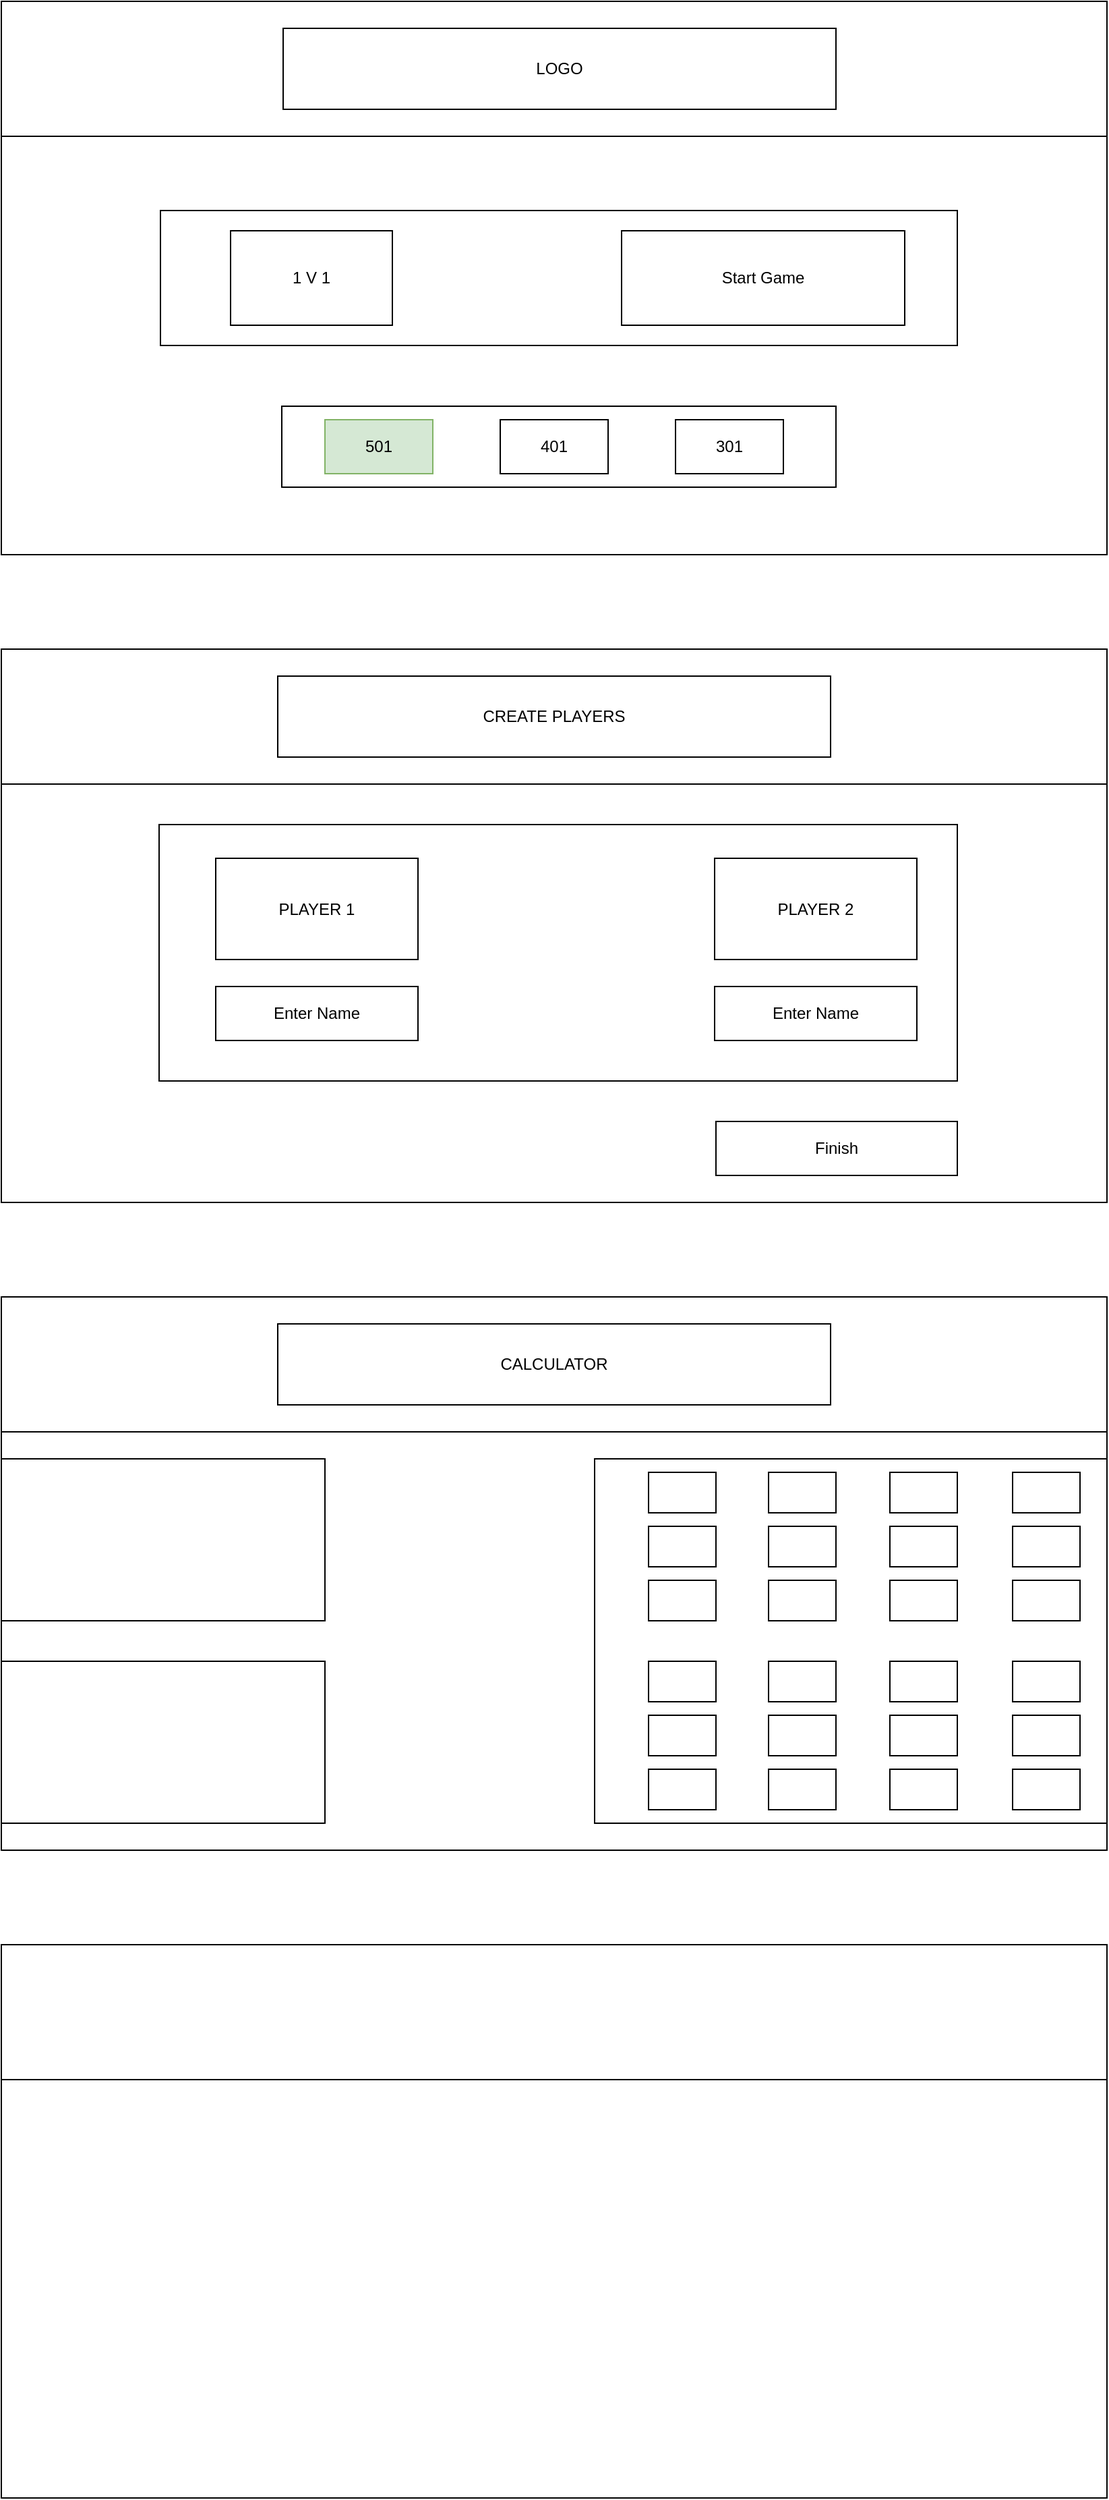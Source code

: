 <mxfile version="20.8.10" type="device"><diagram name="Seite-1" id="paZLR1A8twuQFrYivaNH"><mxGraphModel dx="797" dy="455" grid="1" gridSize="10" guides="1" tooltips="1" connect="1" arrows="1" fold="1" page="1" pageScale="1" pageWidth="827" pageHeight="1169" math="0" shadow="0"><root><mxCell id="0"/><mxCell id="1" parent="0"/><mxCell id="XDDbklvxgR-TvzOWc_MV-14" value="" style="rounded=0;whiteSpace=wrap;html=1;" vertex="1" parent="1"><mxGeometry width="820" height="410" as="geometry"/></mxCell><mxCell id="XDDbklvxgR-TvzOWc_MV-15" value="" style="rounded=0;whiteSpace=wrap;html=1;" vertex="1" parent="1"><mxGeometry y="480" width="820" height="410" as="geometry"/></mxCell><mxCell id="XDDbklvxgR-TvzOWc_MV-16" value="" style="rounded=0;whiteSpace=wrap;html=1;" vertex="1" parent="1"><mxGeometry y="960" width="820" height="410" as="geometry"/></mxCell><mxCell id="XDDbklvxgR-TvzOWc_MV-17" value="" style="rounded=0;whiteSpace=wrap;html=1;" vertex="1" parent="1"><mxGeometry y="1440" width="820" height="410" as="geometry"/></mxCell><mxCell id="XDDbklvxgR-TvzOWc_MV-18" value="" style="rounded=0;whiteSpace=wrap;html=1;" vertex="1" parent="1"><mxGeometry width="820" height="100" as="geometry"/></mxCell><mxCell id="XDDbklvxgR-TvzOWc_MV-19" value="" style="rounded=0;whiteSpace=wrap;html=1;" vertex="1" parent="1"><mxGeometry y="480" width="820" height="100" as="geometry"/></mxCell><mxCell id="XDDbklvxgR-TvzOWc_MV-20" value="" style="rounded=0;whiteSpace=wrap;html=1;" vertex="1" parent="1"><mxGeometry y="960" width="820" height="100" as="geometry"/></mxCell><mxCell id="XDDbklvxgR-TvzOWc_MV-21" value="" style="rounded=0;whiteSpace=wrap;html=1;" vertex="1" parent="1"><mxGeometry y="1440" width="820" height="100" as="geometry"/></mxCell><mxCell id="XDDbklvxgR-TvzOWc_MV-25" value="LOGO" style="rounded=0;whiteSpace=wrap;html=1;" vertex="1" parent="1"><mxGeometry x="209" y="20" width="410" height="60" as="geometry"/></mxCell><mxCell id="XDDbklvxgR-TvzOWc_MV-27" value="" style="rounded=0;whiteSpace=wrap;html=1;" vertex="1" parent="1"><mxGeometry x="118" y="155" width="591" height="100" as="geometry"/></mxCell><mxCell id="XDDbklvxgR-TvzOWc_MV-28" value="" style="rounded=0;whiteSpace=wrap;html=1;" vertex="1" parent="1"><mxGeometry x="208" y="300" width="411" height="60" as="geometry"/></mxCell><mxCell id="XDDbklvxgR-TvzOWc_MV-29" value="501" style="rounded=0;whiteSpace=wrap;html=1;fillColor=#d5e8d4;strokeColor=#82b366;" vertex="1" parent="1"><mxGeometry x="240" y="310" width="80" height="40" as="geometry"/></mxCell><mxCell id="XDDbklvxgR-TvzOWc_MV-31" value="401" style="rounded=0;whiteSpace=wrap;html=1;" vertex="1" parent="1"><mxGeometry x="370" y="310" width="80" height="40" as="geometry"/></mxCell><mxCell id="XDDbklvxgR-TvzOWc_MV-32" value="301" style="rounded=0;whiteSpace=wrap;html=1;" vertex="1" parent="1"><mxGeometry x="500" y="310" width="80" height="40" as="geometry"/></mxCell><mxCell id="XDDbklvxgR-TvzOWc_MV-33" value="1 V 1" style="rounded=0;whiteSpace=wrap;html=1;" vertex="1" parent="1"><mxGeometry x="170" y="170" width="120" height="70" as="geometry"/></mxCell><mxCell id="XDDbklvxgR-TvzOWc_MV-34" value="Start Game" style="rounded=0;whiteSpace=wrap;html=1;" vertex="1" parent="1"><mxGeometry x="460" y="170" width="210" height="70" as="geometry"/></mxCell><mxCell id="XDDbklvxgR-TvzOWc_MV-35" value="CREATE PLAYERS" style="rounded=0;whiteSpace=wrap;html=1;" vertex="1" parent="1"><mxGeometry x="205" y="500" width="410" height="60" as="geometry"/></mxCell><mxCell id="XDDbklvxgR-TvzOWc_MV-36" value="" style="rounded=0;whiteSpace=wrap;html=1;" vertex="1" parent="1"><mxGeometry x="117" y="610" width="592" height="190" as="geometry"/></mxCell><mxCell id="XDDbklvxgR-TvzOWc_MV-38" value="PLAYER 1" style="rounded=0;whiteSpace=wrap;html=1;" vertex="1" parent="1"><mxGeometry x="159" y="635" width="150" height="75" as="geometry"/></mxCell><mxCell id="XDDbklvxgR-TvzOWc_MV-40" value="PLAYER 2" style="rounded=0;whiteSpace=wrap;html=1;" vertex="1" parent="1"><mxGeometry x="529" y="635" width="150" height="75" as="geometry"/></mxCell><mxCell id="XDDbklvxgR-TvzOWc_MV-41" value="Enter Name" style="rounded=0;whiteSpace=wrap;html=1;" vertex="1" parent="1"><mxGeometry x="159" y="730" width="150" height="40" as="geometry"/></mxCell><mxCell id="XDDbklvxgR-TvzOWc_MV-42" value="Enter Name" style="rounded=0;whiteSpace=wrap;html=1;" vertex="1" parent="1"><mxGeometry x="529" y="730" width="150" height="40" as="geometry"/></mxCell><mxCell id="XDDbklvxgR-TvzOWc_MV-44" value="Finish" style="rounded=0;whiteSpace=wrap;html=1;" vertex="1" parent="1"><mxGeometry x="530" y="830" width="179" height="40" as="geometry"/></mxCell><mxCell id="XDDbklvxgR-TvzOWc_MV-46" value="CALCULATOR" style="rounded=0;whiteSpace=wrap;html=1;" vertex="1" parent="1"><mxGeometry x="205" y="980" width="410" height="60" as="geometry"/></mxCell><mxCell id="XDDbklvxgR-TvzOWc_MV-47" value="" style="rounded=0;whiteSpace=wrap;html=1;" vertex="1" parent="1"><mxGeometry y="1080" width="240" height="120" as="geometry"/></mxCell><mxCell id="XDDbklvxgR-TvzOWc_MV-50" value="" style="rounded=0;whiteSpace=wrap;html=1;" vertex="1" parent="1"><mxGeometry y="1230" width="240" height="120" as="geometry"/></mxCell><mxCell id="XDDbklvxgR-TvzOWc_MV-51" value="" style="rounded=0;whiteSpace=wrap;html=1;" vertex="1" parent="1"><mxGeometry x="440" y="1080" width="380" height="270" as="geometry"/></mxCell><mxCell id="XDDbklvxgR-TvzOWc_MV-55" value="" style="rounded=0;whiteSpace=wrap;html=1;" vertex="1" parent="1"><mxGeometry x="480" y="1090" width="50" height="30" as="geometry"/></mxCell><mxCell id="XDDbklvxgR-TvzOWc_MV-69" value="" style="rounded=0;whiteSpace=wrap;html=1;" vertex="1" parent="1"><mxGeometry x="569" y="1090" width="50" height="30" as="geometry"/></mxCell><mxCell id="XDDbklvxgR-TvzOWc_MV-70" value="" style="rounded=0;whiteSpace=wrap;html=1;" vertex="1" parent="1"><mxGeometry x="659" y="1090" width="50" height="30" as="geometry"/></mxCell><mxCell id="XDDbklvxgR-TvzOWc_MV-71" value="" style="rounded=0;whiteSpace=wrap;html=1;" vertex="1" parent="1"><mxGeometry x="750" y="1090" width="50" height="30" as="geometry"/></mxCell><mxCell id="XDDbklvxgR-TvzOWc_MV-72" value="" style="rounded=0;whiteSpace=wrap;html=1;" vertex="1" parent="1"><mxGeometry x="480" y="1130" width="50" height="30" as="geometry"/></mxCell><mxCell id="XDDbklvxgR-TvzOWc_MV-73" value="" style="rounded=0;whiteSpace=wrap;html=1;" vertex="1" parent="1"><mxGeometry x="569" y="1130" width="50" height="30" as="geometry"/></mxCell><mxCell id="XDDbklvxgR-TvzOWc_MV-74" value="" style="rounded=0;whiteSpace=wrap;html=1;" vertex="1" parent="1"><mxGeometry x="659" y="1130" width="50" height="30" as="geometry"/></mxCell><mxCell id="XDDbklvxgR-TvzOWc_MV-75" value="" style="rounded=0;whiteSpace=wrap;html=1;" vertex="1" parent="1"><mxGeometry x="750" y="1130" width="50" height="30" as="geometry"/></mxCell><mxCell id="XDDbklvxgR-TvzOWc_MV-76" value="" style="rounded=0;whiteSpace=wrap;html=1;" vertex="1" parent="1"><mxGeometry x="480" y="1170" width="50" height="30" as="geometry"/></mxCell><mxCell id="XDDbklvxgR-TvzOWc_MV-77" value="" style="rounded=0;whiteSpace=wrap;html=1;" vertex="1" parent="1"><mxGeometry x="569" y="1170" width="50" height="30" as="geometry"/></mxCell><mxCell id="XDDbklvxgR-TvzOWc_MV-78" value="" style="rounded=0;whiteSpace=wrap;html=1;" vertex="1" parent="1"><mxGeometry x="659" y="1170" width="50" height="30" as="geometry"/></mxCell><mxCell id="XDDbklvxgR-TvzOWc_MV-79" value="" style="rounded=0;whiteSpace=wrap;html=1;" vertex="1" parent="1"><mxGeometry x="750" y="1170" width="50" height="30" as="geometry"/></mxCell><mxCell id="XDDbklvxgR-TvzOWc_MV-80" value="" style="rounded=0;whiteSpace=wrap;html=1;" vertex="1" parent="1"><mxGeometry x="480" y="1230" width="50" height="30" as="geometry"/></mxCell><mxCell id="XDDbklvxgR-TvzOWc_MV-81" value="" style="rounded=0;whiteSpace=wrap;html=1;" vertex="1" parent="1"><mxGeometry x="569" y="1230" width="50" height="30" as="geometry"/></mxCell><mxCell id="XDDbklvxgR-TvzOWc_MV-82" value="" style="rounded=0;whiteSpace=wrap;html=1;" vertex="1" parent="1"><mxGeometry x="659" y="1230" width="50" height="30" as="geometry"/></mxCell><mxCell id="XDDbklvxgR-TvzOWc_MV-83" value="" style="rounded=0;whiteSpace=wrap;html=1;" vertex="1" parent="1"><mxGeometry x="750" y="1230" width="50" height="30" as="geometry"/></mxCell><mxCell id="XDDbklvxgR-TvzOWc_MV-84" value="" style="rounded=0;whiteSpace=wrap;html=1;" vertex="1" parent="1"><mxGeometry x="480" y="1270" width="50" height="30" as="geometry"/></mxCell><mxCell id="XDDbklvxgR-TvzOWc_MV-85" value="" style="rounded=0;whiteSpace=wrap;html=1;" vertex="1" parent="1"><mxGeometry x="569" y="1270" width="50" height="30" as="geometry"/></mxCell><mxCell id="XDDbklvxgR-TvzOWc_MV-86" value="" style="rounded=0;whiteSpace=wrap;html=1;" vertex="1" parent="1"><mxGeometry x="659" y="1270" width="50" height="30" as="geometry"/></mxCell><mxCell id="XDDbklvxgR-TvzOWc_MV-87" value="" style="rounded=0;whiteSpace=wrap;html=1;" vertex="1" parent="1"><mxGeometry x="750" y="1270" width="50" height="30" as="geometry"/></mxCell><mxCell id="XDDbklvxgR-TvzOWc_MV-88" value="" style="rounded=0;whiteSpace=wrap;html=1;" vertex="1" parent="1"><mxGeometry x="480" y="1310" width="50" height="30" as="geometry"/></mxCell><mxCell id="XDDbklvxgR-TvzOWc_MV-89" value="" style="rounded=0;whiteSpace=wrap;html=1;" vertex="1" parent="1"><mxGeometry x="569" y="1310" width="50" height="30" as="geometry"/></mxCell><mxCell id="XDDbklvxgR-TvzOWc_MV-90" value="" style="rounded=0;whiteSpace=wrap;html=1;" vertex="1" parent="1"><mxGeometry x="659" y="1310" width="50" height="30" as="geometry"/></mxCell><mxCell id="XDDbklvxgR-TvzOWc_MV-91" value="" style="rounded=0;whiteSpace=wrap;html=1;" vertex="1" parent="1"><mxGeometry x="750" y="1310" width="50" height="30" as="geometry"/></mxCell></root></mxGraphModel></diagram></mxfile>